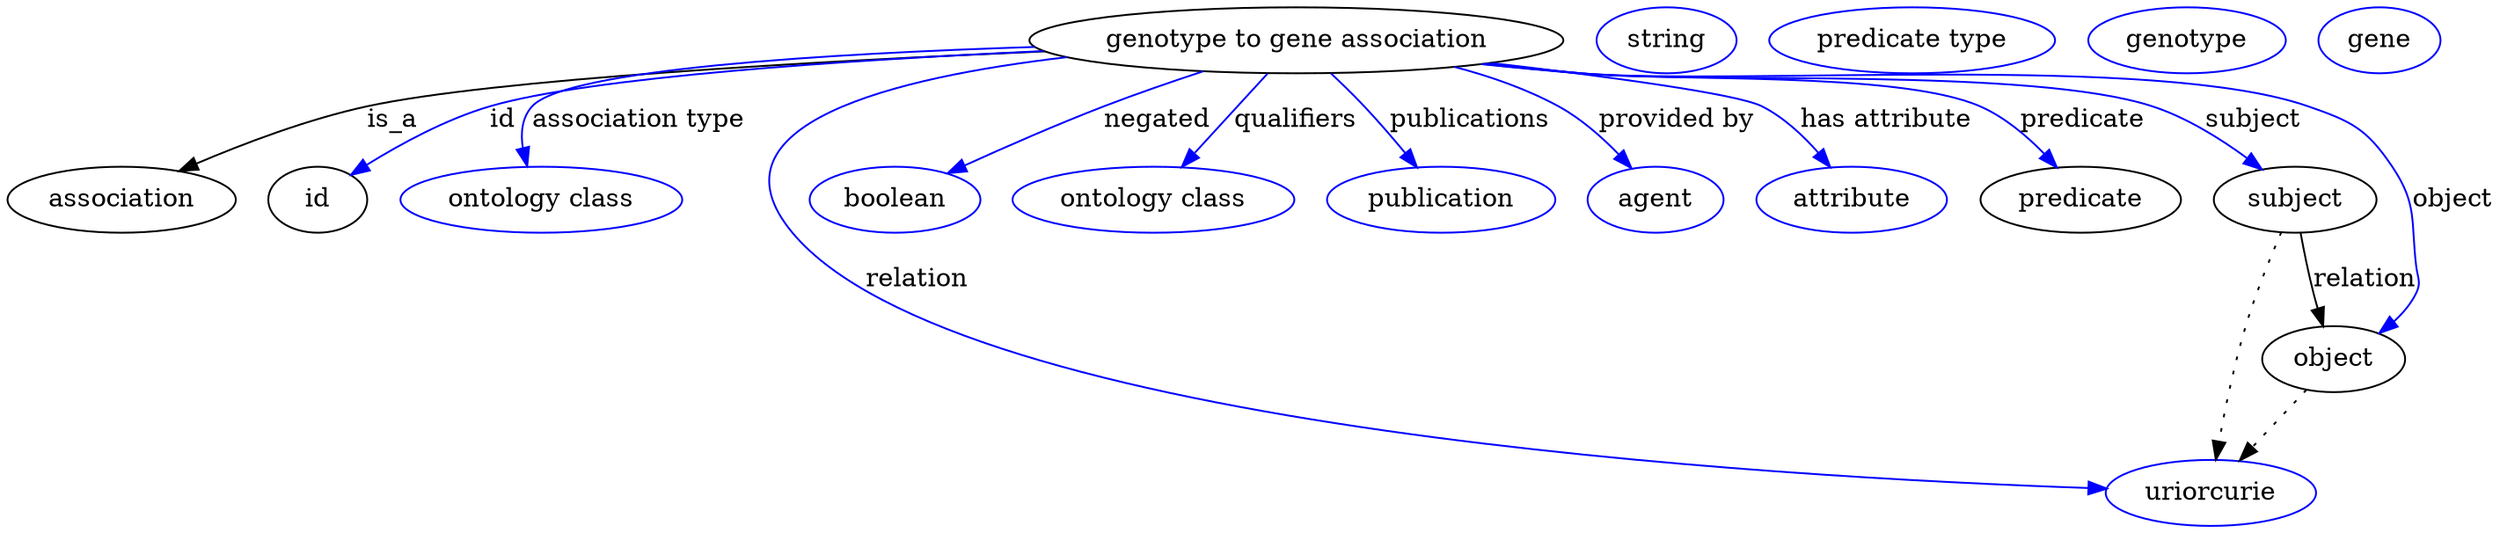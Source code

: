 digraph {
	graph [bb="0,0,1135,283"];
	node [label="\N"];
	"genotype to gene association"	 [height=0.5,
		label="genotype to gene association",
		pos="597.05,265",
		width=3.1233];
	association	 [height=0.5,
		pos="50.046,178",
		width=1.3902];
	"genotype to gene association" -> association	 [label=is_a,
		lp="183.05,221.5",
		pos="e,78.756,193.02 489.31,259.69 383.59,253.8 230.03,243.2 172.05,229 142.85,221.85 111.59,208.67 88.032,197.5"];
	id	 [height=0.5,
		pos="145.05,178",
		width=0.75];
	"genotype to gene association" -> id	 [color=blue,
		label=id,
		lp="234.55,221.5",
		pos="e,162.55,191.88 489.34,259.77 398.38,254.38 275.71,244.55 229.05,229 208.01,221.99 186.69,208.96 170.79,197.82",
		style=solid];
	"association type"	 [color=blue,
		height=0.5,
		label="ontology class",
		pos="252.05,178",
		width=1.7151];
	"genotype to gene association" -> "association type"	 [color=blue,
		label="association type",
		lp="294.05,221.5",
		pos="e,245.58,196.19 487.27,260.87 391.66,256.1 265.89,246.57 250.05,229 244.54,222.89 243.29,214.51 243.93,206.3",
		style=solid];
	relation	 [color=blue,
		height=0.5,
		label=uriorcurie,
		pos="1006,18",
		width=1.2638];
	"genotype to gene association" -> relation	 [color=blue,
		label=relation,
		lp="429.05,134.5",
		pos="e,960.71,20.951 504.58,254.71 422.99,241.85 323.31,214.53 367.05,160 440.24,68.761 808.88,32.439 950.51,21.709",
		style=solid];
	negated	 [color=blue,
		height=0.5,
		label=boolean,
		pos="414.05,178",
		width=1.0652];
	"genotype to gene association" -> negated	 [color=blue,
		label=negated,
		lp="535.55,221.5",
		pos="e,439.73,191.65 556.71,248.11 543.08,242.24 527.83,235.5 514.05,229 492.08,218.65 467.8,206.29 448.67,196.33",
		style=solid];
	qualifiers	 [color=blue,
		height=0.5,
		label="ontology class",
		pos="532.05,178",
		width=1.7151];
	"genotype to gene association" -> qualifiers	 [color=blue,
		label=qualifiers,
		lp="595.05,221.5",
		pos="e,545.27,195.71 583.58,246.97 574.28,234.53 561.77,217.78 551.4,203.91",
		style=solid];
	publications	 [color=blue,
		height=0.5,
		label=publication,
		pos="662.05,178",
		width=1.3902];
	"genotype to gene association" -> publications	 [color=blue,
		label=publications,
		lp="669.55,221.5",
		pos="e,649.52,195.57 611.41,246.78 615.82,241.11 620.67,234.82 625.05,229 631.13,220.91 637.64,212 643.49,203.93",
		style=solid];
	"provided by"	 [color=blue,
		height=0.5,
		label=agent,
		pos="760.05,178",
		width=0.83048];
	"genotype to gene association" -> "provided by"	 [color=blue,
		label="provided by",
		lp="760.05,221.5",
		pos="e,746.7,194.25 659.41,249.96 675.56,244.64 692.49,237.75 707.05,229 719.14,221.73 730.66,211.24 739.86,201.66",
		style=solid];
	"has attribute"	 [color=blue,
		height=0.5,
		label=attribute,
		pos="848.05,178",
		width=1.1193];
	"genotype to gene association" -> "has attribute"	 [color=blue,
		label="has attribute",
		lp="851.55,221.5",
		pos="e,835.29,195.41 679.02,252.61 729.4,244.59 786.3,234.62 797.05,229 809.01,222.75 819.94,212.71 828.59,203.19",
		style=solid];
	predicate	 [height=0.5,
		pos="949.05,178",
		width=1.1916];
	"genotype to gene association" -> predicate	 [color=blue,
		label=predicate,
		lp="937.05,221.5",
		pos="e,934.09,195.28 678.01,252.47 691.37,250.54 705.09,248.64 718.05,247 793.86,237.38 818.8,259.09 889.05,229 903.2,222.94 916.52,212.33 \
926.99,202.36",
		style=solid];
	subject	 [height=0.5,
		pos="1046,178",
		width=0.99297];
	"genotype to gene association" -> subject	 [color=blue,
		label=subject,
		lp="1015.5,221.5",
		pos="e,1027.7,193.48 676.67,252.29 690.44,250.34 704.64,248.48 718.05,247 827.89,234.86 861.14,263.76 966.05,229 985.39,222.59 1004.7,\
210.46 1019.5,199.64",
		style=solid];
	object	 [height=0.5,
		pos="1066,91",
		width=0.9027];
	"genotype to gene association" -> object	 [color=blue,
		label=object,
		lp="1118,178",
		pos="e,1086.2,105.27 676.32,252.14 690.2,250.2 704.52,248.38 718.05,247 789.12,239.74 971.02,250.85 1039,229 1065.1,220.63 1075.3,218.4 \
1091,196 1105.2,175.88 1100.4,166.44 1103,142 1103.8,135.37 1105.6,133.14 1103,127 1100.8,121.74 1097.4,116.86 1093.5,112.51",
		style=solid];
	association_id	 [color=blue,
		height=0.5,
		label=string,
		pos="758.05,265",
		width=0.84854];
	"genotype to gene association_predicate"	 [color=blue,
		height=0.5,
		label="predicate type",
		pos="867.05,265",
		width=1.679];
	subject -> relation	 [pos="e,1009.4,36.239 1040.1,159.97 1035.6,146.12 1029.5,126.47 1025,109 1019.7,88.088 1014.7,64.188 1011.2,46.13",
		style=dotted];
	subject -> object	 [label=relation,
		lp="1078,134.5",
		pos="e,1061.9,109 1050.2,159.97 1052.9,148.08 1056.6,132.25 1059.7,118.76"];
	"genotype to gene association_subject"	 [color=blue,
		height=0.5,
		label=genotype,
		pos="988.05,265",
		width=1.1916];
	object -> relation	 [pos="e,1020.2,35.261 1052.4,74.435 1044.8,65.207 1035.2,53.528 1026.8,43.191",
		style=dotted];
	"genotype to gene association_object"	 [color=blue,
		height=0.5,
		label=gene,
		pos="1076,265",
		width=0.75827];
}
